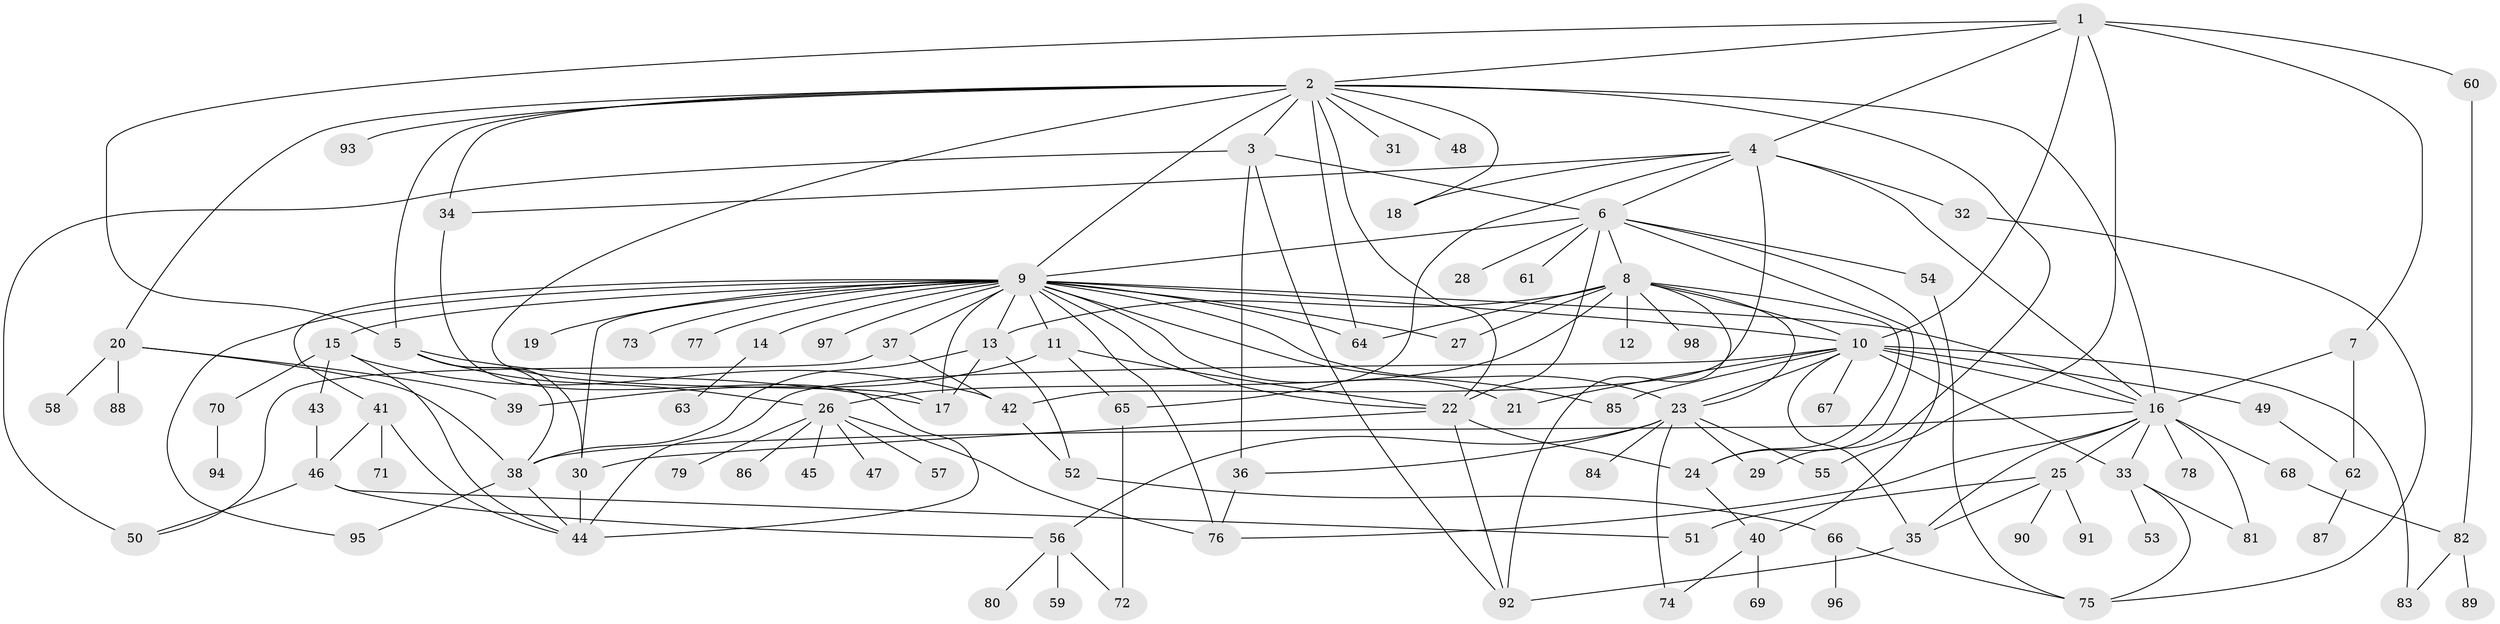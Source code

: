 // original degree distribution, {8: 0.014388489208633094, 1: 0.4244604316546763, 17: 0.007194244604316547, 7: 0.02158273381294964, 9: 0.007194244604316547, 6: 0.04316546762589928, 11: 0.007194244604316547, 4: 0.07194244604316546, 13: 0.007194244604316547, 25: 0.007194244604316547, 14: 0.007194244604316547, 5: 0.06474820143884892, 2: 0.20863309352517986, 15: 0.007194244604316547, 10: 0.007194244604316547, 3: 0.09352517985611511}
// Generated by graph-tools (version 1.1) at 2025/50/03/04/25 22:50:12]
// undirected, 98 vertices, 168 edges
graph export_dot {
  node [color=gray90,style=filled];
  1;
  2;
  3;
  4;
  5;
  6;
  7;
  8;
  9;
  10;
  11;
  12;
  13;
  14;
  15;
  16;
  17;
  18;
  19;
  20;
  21;
  22;
  23;
  24;
  25;
  26;
  27;
  28;
  29;
  30;
  31;
  32;
  33;
  34;
  35;
  36;
  37;
  38;
  39;
  40;
  41;
  42;
  43;
  44;
  45;
  46;
  47;
  48;
  49;
  50;
  51;
  52;
  53;
  54;
  55;
  56;
  57;
  58;
  59;
  60;
  61;
  62;
  63;
  64;
  65;
  66;
  67;
  68;
  69;
  70;
  71;
  72;
  73;
  74;
  75;
  76;
  77;
  78;
  79;
  80;
  81;
  82;
  83;
  84;
  85;
  86;
  87;
  88;
  89;
  90;
  91;
  92;
  93;
  94;
  95;
  96;
  97;
  98;
  1 -- 2 [weight=1.0];
  1 -- 4 [weight=1.0];
  1 -- 5 [weight=1.0];
  1 -- 7 [weight=1.0];
  1 -- 10 [weight=1.0];
  1 -- 55 [weight=1.0];
  1 -- 60 [weight=1.0];
  2 -- 3 [weight=1.0];
  2 -- 5 [weight=1.0];
  2 -- 9 [weight=1.0];
  2 -- 16 [weight=1.0];
  2 -- 17 [weight=1.0];
  2 -- 18 [weight=1.0];
  2 -- 20 [weight=1.0];
  2 -- 22 [weight=1.0];
  2 -- 29 [weight=1.0];
  2 -- 31 [weight=1.0];
  2 -- 34 [weight=1.0];
  2 -- 48 [weight=1.0];
  2 -- 64 [weight=1.0];
  2 -- 93 [weight=1.0];
  3 -- 6 [weight=1.0];
  3 -- 36 [weight=1.0];
  3 -- 50 [weight=2.0];
  3 -- 92 [weight=1.0];
  4 -- 6 [weight=1.0];
  4 -- 16 [weight=1.0];
  4 -- 18 [weight=1.0];
  4 -- 32 [weight=1.0];
  4 -- 34 [weight=1.0];
  4 -- 42 [weight=1.0];
  4 -- 65 [weight=1.0];
  5 -- 17 [weight=1.0];
  5 -- 26 [weight=1.0];
  5 -- 30 [weight=1.0];
  5 -- 38 [weight=1.0];
  6 -- 8 [weight=1.0];
  6 -- 9 [weight=1.0];
  6 -- 22 [weight=1.0];
  6 -- 24 [weight=1.0];
  6 -- 28 [weight=1.0];
  6 -- 40 [weight=1.0];
  6 -- 54 [weight=1.0];
  6 -- 61 [weight=1.0];
  7 -- 16 [weight=1.0];
  7 -- 62 [weight=1.0];
  8 -- 10 [weight=1.0];
  8 -- 12 [weight=1.0];
  8 -- 13 [weight=2.0];
  8 -- 23 [weight=1.0];
  8 -- 24 [weight=1.0];
  8 -- 26 [weight=1.0];
  8 -- 27 [weight=1.0];
  8 -- 64 [weight=1.0];
  8 -- 92 [weight=1.0];
  8 -- 98 [weight=1.0];
  9 -- 10 [weight=1.0];
  9 -- 11 [weight=1.0];
  9 -- 13 [weight=1.0];
  9 -- 14 [weight=1.0];
  9 -- 15 [weight=1.0];
  9 -- 16 [weight=1.0];
  9 -- 17 [weight=1.0];
  9 -- 19 [weight=1.0];
  9 -- 21 [weight=1.0];
  9 -- 22 [weight=1.0];
  9 -- 23 [weight=1.0];
  9 -- 27 [weight=1.0];
  9 -- 30 [weight=1.0];
  9 -- 37 [weight=1.0];
  9 -- 41 [weight=1.0];
  9 -- 64 [weight=1.0];
  9 -- 73 [weight=1.0];
  9 -- 76 [weight=1.0];
  9 -- 77 [weight=1.0];
  9 -- 85 [weight=1.0];
  9 -- 95 [weight=1.0];
  9 -- 97 [weight=1.0];
  10 -- 16 [weight=1.0];
  10 -- 21 [weight=1.0];
  10 -- 23 [weight=1.0];
  10 -- 33 [weight=1.0];
  10 -- 35 [weight=1.0];
  10 -- 44 [weight=1.0];
  10 -- 49 [weight=1.0];
  10 -- 67 [weight=1.0];
  10 -- 83 [weight=1.0];
  10 -- 85 [weight=1.0];
  11 -- 22 [weight=1.0];
  11 -- 39 [weight=1.0];
  11 -- 65 [weight=1.0];
  13 -- 17 [weight=3.0];
  13 -- 38 [weight=1.0];
  13 -- 52 [weight=1.0];
  14 -- 63 [weight=1.0];
  15 -- 42 [weight=1.0];
  15 -- 43 [weight=1.0];
  15 -- 44 [weight=1.0];
  15 -- 70 [weight=1.0];
  16 -- 25 [weight=1.0];
  16 -- 33 [weight=1.0];
  16 -- 35 [weight=1.0];
  16 -- 38 [weight=1.0];
  16 -- 68 [weight=1.0];
  16 -- 76 [weight=1.0];
  16 -- 78 [weight=1.0];
  16 -- 81 [weight=1.0];
  20 -- 38 [weight=1.0];
  20 -- 39 [weight=1.0];
  20 -- 58 [weight=1.0];
  20 -- 88 [weight=1.0];
  22 -- 24 [weight=1.0];
  22 -- 30 [weight=1.0];
  22 -- 92 [weight=1.0];
  23 -- 29 [weight=1.0];
  23 -- 36 [weight=1.0];
  23 -- 55 [weight=1.0];
  23 -- 56 [weight=1.0];
  23 -- 74 [weight=1.0];
  23 -- 84 [weight=1.0];
  24 -- 40 [weight=1.0];
  25 -- 35 [weight=1.0];
  25 -- 51 [weight=1.0];
  25 -- 90 [weight=1.0];
  25 -- 91 [weight=1.0];
  26 -- 45 [weight=1.0];
  26 -- 47 [weight=1.0];
  26 -- 57 [weight=1.0];
  26 -- 76 [weight=1.0];
  26 -- 79 [weight=1.0];
  26 -- 86 [weight=1.0];
  30 -- 44 [weight=1.0];
  32 -- 75 [weight=1.0];
  33 -- 53 [weight=1.0];
  33 -- 75 [weight=1.0];
  33 -- 81 [weight=1.0];
  34 -- 44 [weight=1.0];
  35 -- 92 [weight=1.0];
  36 -- 76 [weight=1.0];
  37 -- 42 [weight=1.0];
  37 -- 50 [weight=1.0];
  38 -- 44 [weight=1.0];
  38 -- 95 [weight=1.0];
  40 -- 69 [weight=1.0];
  40 -- 74 [weight=1.0];
  41 -- 44 [weight=1.0];
  41 -- 46 [weight=1.0];
  41 -- 71 [weight=1.0];
  42 -- 52 [weight=1.0];
  43 -- 46 [weight=1.0];
  46 -- 50 [weight=1.0];
  46 -- 51 [weight=1.0];
  46 -- 56 [weight=1.0];
  49 -- 62 [weight=1.0];
  52 -- 66 [weight=1.0];
  54 -- 75 [weight=1.0];
  56 -- 59 [weight=1.0];
  56 -- 72 [weight=1.0];
  56 -- 80 [weight=1.0];
  60 -- 82 [weight=1.0];
  62 -- 87 [weight=1.0];
  65 -- 72 [weight=1.0];
  66 -- 75 [weight=1.0];
  66 -- 96 [weight=1.0];
  68 -- 82 [weight=1.0];
  70 -- 94 [weight=1.0];
  82 -- 83 [weight=1.0];
  82 -- 89 [weight=1.0];
}

